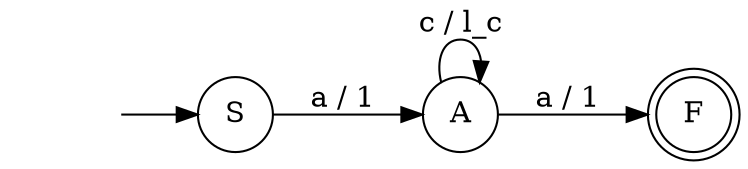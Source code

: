 digraph Automaton {rankdir = LR;
initial [shape=plaintext,label=""];
initial -> start;
start [shape=circle,label="S"];
start -> sawA [label="a / 1 "]
sawA [shape=circle,label="A"];
sawA -> sawA [label="c / l_c"]
sawA -> final [label="a / 1 "]
final [shape=doublecircle,label="F"];
}